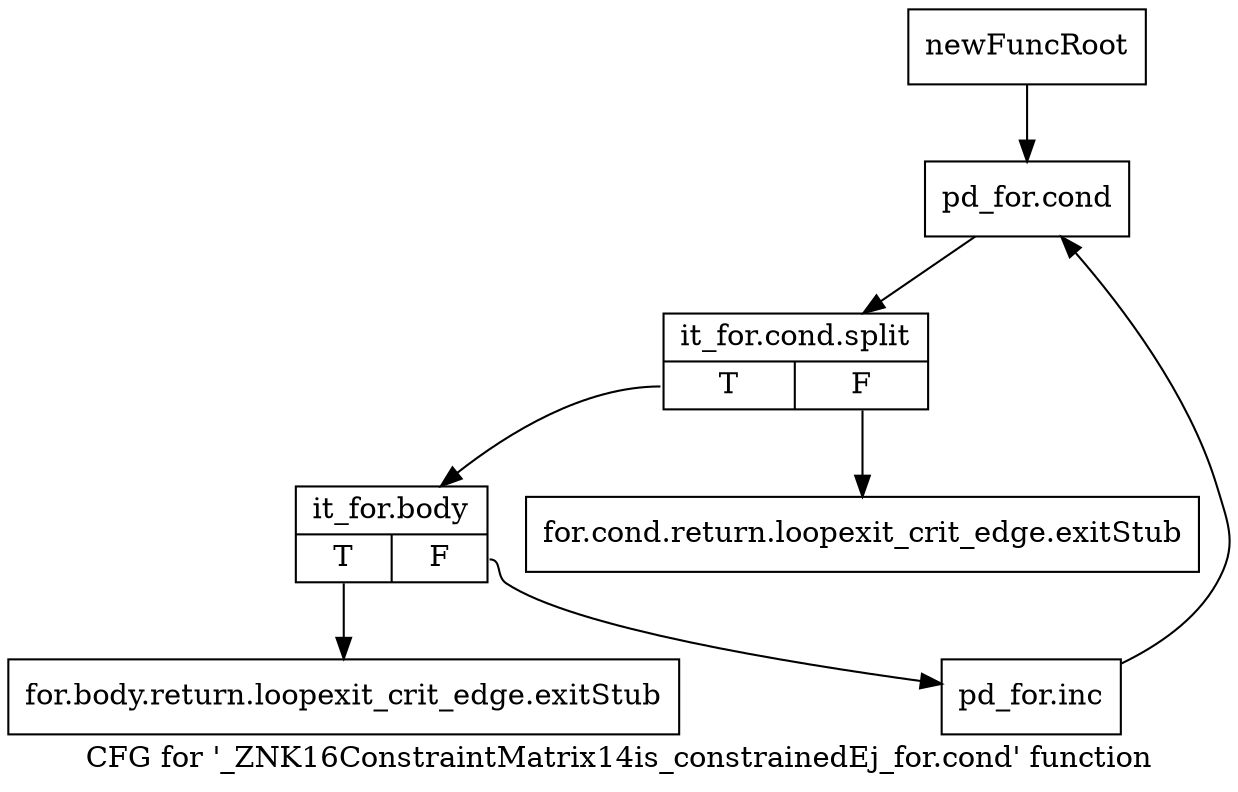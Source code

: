 digraph "CFG for '_ZNK16ConstraintMatrix14is_constrainedEj_for.cond' function" {
	label="CFG for '_ZNK16ConstraintMatrix14is_constrainedEj_for.cond' function";

	Node0x8ed22b0 [shape=record,label="{newFuncRoot}"];
	Node0x8ed22b0 -> Node0x8ed23a0;
	Node0x8ed2300 [shape=record,label="{for.cond.return.loopexit_crit_edge.exitStub}"];
	Node0x8ed2350 [shape=record,label="{for.body.return.loopexit_crit_edge.exitStub}"];
	Node0x8ed23a0 [shape=record,label="{pd_for.cond}"];
	Node0x8ed23a0 -> Node0xc553870;
	Node0xc553870 [shape=record,label="{it_for.cond.split|{<s0>T|<s1>F}}"];
	Node0xc553870:s0 -> Node0x8ed23f0;
	Node0xc553870:s1 -> Node0x8ed2300;
	Node0x8ed23f0 [shape=record,label="{it_for.body|{<s0>T|<s1>F}}"];
	Node0x8ed23f0:s0 -> Node0x8ed2350;
	Node0x8ed23f0:s1 -> Node0x8ed2440;
	Node0x8ed2440 [shape=record,label="{pd_for.inc}"];
	Node0x8ed2440 -> Node0x8ed23a0;
}
